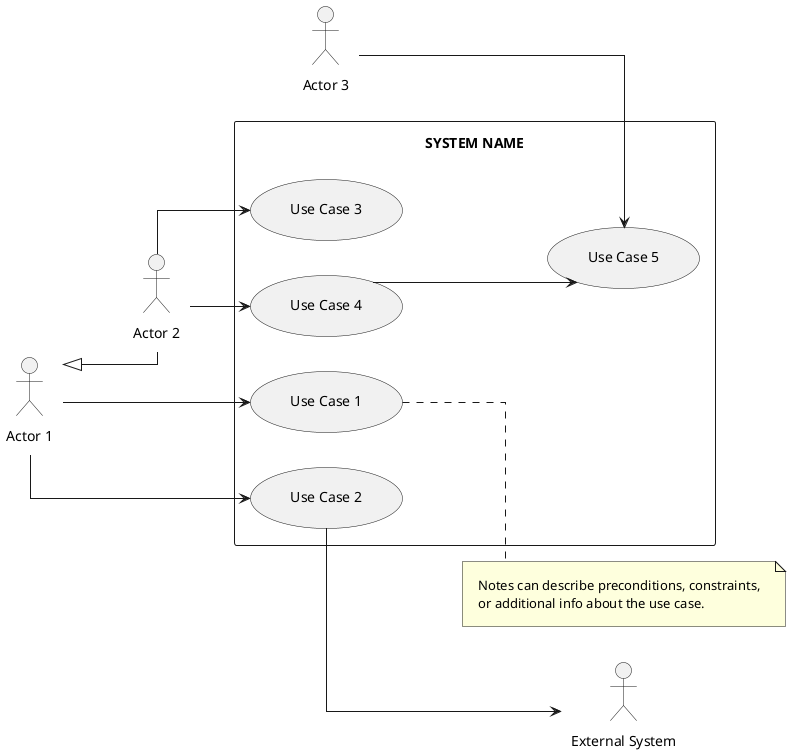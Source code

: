 @startuml

skinparam linetype polyline
skinparam linetype ortho
skinparam Shadowing false
skinparam Padding 10
skinparam NodePadding 10
skinparam ComponentPadding 10

' UML 2.5 Compliant Use Case Diagram Template

left to right direction
skinparam packageStyle rectangle

' Actors
actor "Actor 1" as ACT1
actor "Actor 2" as ACT2
actor "Actor 3" as ACT3
actor "External System" as EXT

' Generalization among actors
ACT1 <|-- ACT2

' System / Use Cases
package "SYSTEM NAME" {
  usecase "Use Case 1" as UC1
  usecase "Use Case 2" as UC2
  usecase "Use Case 3" as UC3
  usecase "Use Case 4" as UC4
  usecase "Use Case 5" as UC5
}

' Relationships
ACT1 --> UC1
ACT1 --> UC2
ACT2 --> UC3
ACT2 --> UC4
ACT3 --> UC5
UC4 --> UC5
UC2 --> EXT

' Notes
note right of UC1
  Notes can describe preconditions, constraints,
  or additional info about the use case.
end note

@enduml
